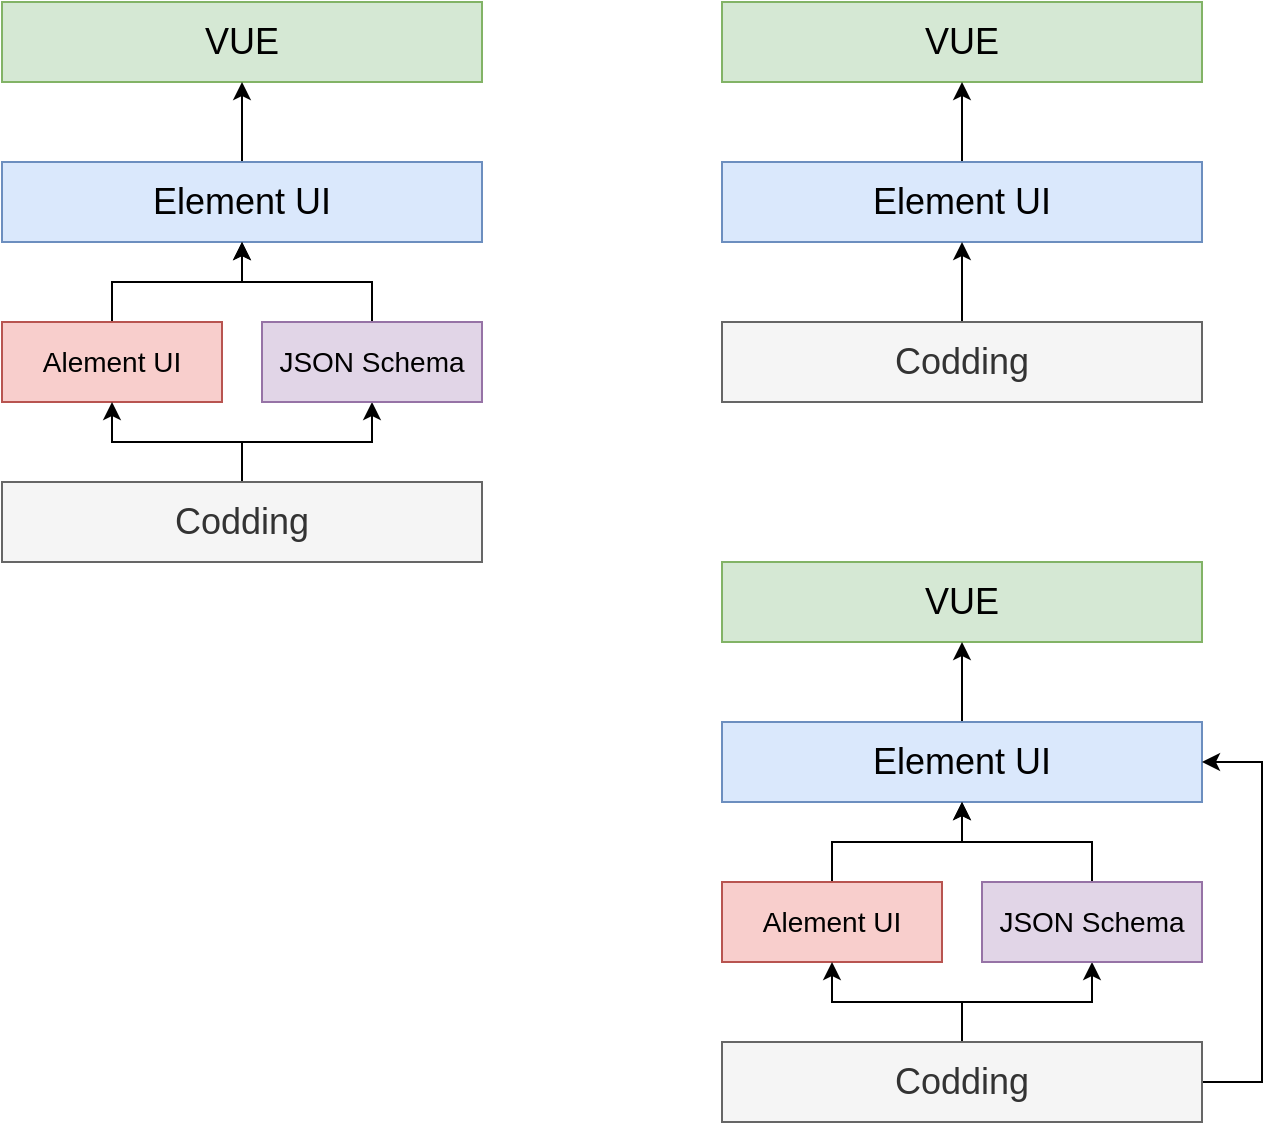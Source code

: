 <mxfile version="16.4.3" type="github">
  <diagram id="4LYyG6q3YgmMvTT7CwR-" name="Page-1">
    <mxGraphModel dx="2234" dy="1246" grid="1" gridSize="10" guides="1" tooltips="1" connect="1" arrows="1" fold="1" page="1" pageScale="1" pageWidth="827" pageHeight="1169" math="0" shadow="0">
      <root>
        <mxCell id="0" />
        <mxCell id="1" parent="0" />
        <mxCell id="w-JqTP9xmoRsm-LmLa4k-38" value="&lt;font style=&quot;font-size: 18px&quot;&gt;VUE&lt;/font&gt;" style="rounded=0;whiteSpace=wrap;html=1;fillColor=#d5e8d4;strokeColor=#82b366;" vertex="1" parent="1">
          <mxGeometry x="120" y="305" width="240" height="40" as="geometry" />
        </mxCell>
        <mxCell id="w-JqTP9xmoRsm-LmLa4k-39" value="" style="edgeStyle=orthogonalEdgeStyle;rounded=0;orthogonalLoop=1;jettySize=auto;html=1;" edge="1" parent="1" source="w-JqTP9xmoRsm-LmLa4k-40" target="w-JqTP9xmoRsm-LmLa4k-38">
          <mxGeometry relative="1" as="geometry" />
        </mxCell>
        <mxCell id="w-JqTP9xmoRsm-LmLa4k-40" value="&lt;font style=&quot;font-size: 18px&quot;&gt;Element UI&lt;/font&gt;" style="rounded=0;whiteSpace=wrap;html=1;fillColor=#dae8fc;strokeColor=#6c8ebf;" vertex="1" parent="1">
          <mxGeometry x="120" y="385" width="240" height="40" as="geometry" />
        </mxCell>
        <mxCell id="w-JqTP9xmoRsm-LmLa4k-41" value="" style="edgeStyle=orthogonalEdgeStyle;rounded=0;orthogonalLoop=1;jettySize=auto;html=1;" edge="1" parent="1" source="w-JqTP9xmoRsm-LmLa4k-42" target="w-JqTP9xmoRsm-LmLa4k-40">
          <mxGeometry relative="1" as="geometry" />
        </mxCell>
        <mxCell id="w-JqTP9xmoRsm-LmLa4k-42" value="&lt;font style=&quot;font-size: 14px&quot;&gt;Alement UI&lt;/font&gt;" style="rounded=0;whiteSpace=wrap;html=1;fillColor=#f8cecc;strokeColor=#b85450;" vertex="1" parent="1">
          <mxGeometry x="120" y="465" width="110" height="40" as="geometry" />
        </mxCell>
        <mxCell id="w-JqTP9xmoRsm-LmLa4k-43" value="" style="edgeStyle=orthogonalEdgeStyle;rounded=0;orthogonalLoop=1;jettySize=auto;html=1;" edge="1" parent="1" source="w-JqTP9xmoRsm-LmLa4k-45" target="w-JqTP9xmoRsm-LmLa4k-42">
          <mxGeometry relative="1" as="geometry" />
        </mxCell>
        <mxCell id="w-JqTP9xmoRsm-LmLa4k-44" value="" style="edgeStyle=orthogonalEdgeStyle;rounded=0;orthogonalLoop=1;jettySize=auto;html=1;" edge="1" parent="1" source="w-JqTP9xmoRsm-LmLa4k-45" target="w-JqTP9xmoRsm-LmLa4k-47">
          <mxGeometry relative="1" as="geometry" />
        </mxCell>
        <mxCell id="w-JqTP9xmoRsm-LmLa4k-45" value="&lt;font style=&quot;font-size: 18px&quot;&gt;Codding&lt;/font&gt;" style="rounded=0;whiteSpace=wrap;html=1;fillColor=#f5f5f5;strokeColor=#666666;fontColor=#333333;" vertex="1" parent="1">
          <mxGeometry x="120" y="545" width="240" height="40" as="geometry" />
        </mxCell>
        <mxCell id="w-JqTP9xmoRsm-LmLa4k-46" value="" style="edgeStyle=orthogonalEdgeStyle;rounded=0;orthogonalLoop=1;jettySize=auto;html=1;" edge="1" parent="1" source="w-JqTP9xmoRsm-LmLa4k-47" target="w-JqTP9xmoRsm-LmLa4k-40">
          <mxGeometry relative="1" as="geometry" />
        </mxCell>
        <mxCell id="w-JqTP9xmoRsm-LmLa4k-47" value="&lt;font style=&quot;font-size: 14px&quot;&gt;JSON Schema&lt;/font&gt;" style="rounded=0;whiteSpace=wrap;html=1;fillColor=#e1d5e7;strokeColor=#9673a6;" vertex="1" parent="1">
          <mxGeometry x="250" y="465" width="110" height="40" as="geometry" />
        </mxCell>
        <mxCell id="w-JqTP9xmoRsm-LmLa4k-48" value="&lt;font style=&quot;font-size: 18px&quot;&gt;VUE&lt;/font&gt;" style="rounded=0;whiteSpace=wrap;html=1;fillColor=#d5e8d4;strokeColor=#82b366;" vertex="1" parent="1">
          <mxGeometry x="480" y="305" width="240" height="40" as="geometry" />
        </mxCell>
        <mxCell id="w-JqTP9xmoRsm-LmLa4k-49" value="" style="edgeStyle=orthogonalEdgeStyle;rounded=0;orthogonalLoop=1;jettySize=auto;html=1;" edge="1" parent="1" source="w-JqTP9xmoRsm-LmLa4k-50" target="w-JqTP9xmoRsm-LmLa4k-48">
          <mxGeometry relative="1" as="geometry" />
        </mxCell>
        <mxCell id="w-JqTP9xmoRsm-LmLa4k-50" value="&lt;font style=&quot;font-size: 18px&quot;&gt;Element UI&lt;/font&gt;" style="rounded=0;whiteSpace=wrap;html=1;fillColor=#dae8fc;strokeColor=#6c8ebf;" vertex="1" parent="1">
          <mxGeometry x="480" y="385" width="240" height="40" as="geometry" />
        </mxCell>
        <mxCell id="w-JqTP9xmoRsm-LmLa4k-51" value="" style="edgeStyle=orthogonalEdgeStyle;rounded=0;orthogonalLoop=1;jettySize=auto;html=1;" edge="1" parent="1" source="w-JqTP9xmoRsm-LmLa4k-52" target="w-JqTP9xmoRsm-LmLa4k-50">
          <mxGeometry relative="1" as="geometry" />
        </mxCell>
        <mxCell id="w-JqTP9xmoRsm-LmLa4k-52" value="&lt;font style=&quot;font-size: 18px&quot;&gt;Codding&lt;/font&gt;" style="rounded=0;whiteSpace=wrap;html=1;fillColor=#f5f5f5;strokeColor=#666666;fontColor=#333333;" vertex="1" parent="1">
          <mxGeometry x="480" y="465" width="240" height="40" as="geometry" />
        </mxCell>
        <mxCell id="w-JqTP9xmoRsm-LmLa4k-53" value="&lt;font style=&quot;font-size: 18px&quot;&gt;VUE&lt;/font&gt;" style="rounded=0;whiteSpace=wrap;html=1;fillColor=#d5e8d4;strokeColor=#82b366;" vertex="1" parent="1">
          <mxGeometry x="480" y="585" width="240" height="40" as="geometry" />
        </mxCell>
        <mxCell id="w-JqTP9xmoRsm-LmLa4k-54" value="" style="edgeStyle=orthogonalEdgeStyle;rounded=0;orthogonalLoop=1;jettySize=auto;html=1;" edge="1" parent="1" source="w-JqTP9xmoRsm-LmLa4k-55" target="w-JqTP9xmoRsm-LmLa4k-53">
          <mxGeometry relative="1" as="geometry" />
        </mxCell>
        <mxCell id="w-JqTP9xmoRsm-LmLa4k-55" value="&lt;font style=&quot;font-size: 18px&quot;&gt;Element UI&lt;/font&gt;" style="rounded=0;whiteSpace=wrap;html=1;fillColor=#dae8fc;strokeColor=#6c8ebf;" vertex="1" parent="1">
          <mxGeometry x="480" y="665" width="240" height="40" as="geometry" />
        </mxCell>
        <mxCell id="w-JqTP9xmoRsm-LmLa4k-56" value="" style="edgeStyle=orthogonalEdgeStyle;rounded=0;orthogonalLoop=1;jettySize=auto;html=1;" edge="1" parent="1" source="w-JqTP9xmoRsm-LmLa4k-57" target="w-JqTP9xmoRsm-LmLa4k-55">
          <mxGeometry relative="1" as="geometry" />
        </mxCell>
        <mxCell id="w-JqTP9xmoRsm-LmLa4k-57" value="&lt;font style=&quot;font-size: 14px&quot;&gt;Alement UI&lt;/font&gt;" style="rounded=0;whiteSpace=wrap;html=1;fillColor=#f8cecc;strokeColor=#b85450;" vertex="1" parent="1">
          <mxGeometry x="480" y="745" width="110" height="40" as="geometry" />
        </mxCell>
        <mxCell id="w-JqTP9xmoRsm-LmLa4k-58" value="" style="edgeStyle=orthogonalEdgeStyle;rounded=0;orthogonalLoop=1;jettySize=auto;html=1;" edge="1" parent="1" source="w-JqTP9xmoRsm-LmLa4k-61" target="w-JqTP9xmoRsm-LmLa4k-57">
          <mxGeometry relative="1" as="geometry" />
        </mxCell>
        <mxCell id="w-JqTP9xmoRsm-LmLa4k-59" value="" style="edgeStyle=orthogonalEdgeStyle;rounded=0;orthogonalLoop=1;jettySize=auto;html=1;" edge="1" parent="1" source="w-JqTP9xmoRsm-LmLa4k-61" target="w-JqTP9xmoRsm-LmLa4k-63">
          <mxGeometry relative="1" as="geometry" />
        </mxCell>
        <mxCell id="w-JqTP9xmoRsm-LmLa4k-60" style="edgeStyle=orthogonalEdgeStyle;rounded=0;orthogonalLoop=1;jettySize=auto;html=1;exitX=1;exitY=0.5;exitDx=0;exitDy=0;entryX=1;entryY=0.5;entryDx=0;entryDy=0;" edge="1" parent="1" source="w-JqTP9xmoRsm-LmLa4k-61" target="w-JqTP9xmoRsm-LmLa4k-55">
          <mxGeometry relative="1" as="geometry">
            <Array as="points">
              <mxPoint x="750" y="845" />
              <mxPoint x="750" y="685" />
            </Array>
          </mxGeometry>
        </mxCell>
        <mxCell id="w-JqTP9xmoRsm-LmLa4k-61" value="&lt;font style=&quot;font-size: 18px&quot;&gt;Codding&lt;/font&gt;" style="rounded=0;whiteSpace=wrap;html=1;fillColor=#f5f5f5;strokeColor=#666666;fontColor=#333333;" vertex="1" parent="1">
          <mxGeometry x="480" y="825" width="240" height="40" as="geometry" />
        </mxCell>
        <mxCell id="w-JqTP9xmoRsm-LmLa4k-62" value="" style="edgeStyle=orthogonalEdgeStyle;rounded=0;orthogonalLoop=1;jettySize=auto;html=1;" edge="1" parent="1" source="w-JqTP9xmoRsm-LmLa4k-63" target="w-JqTP9xmoRsm-LmLa4k-55">
          <mxGeometry relative="1" as="geometry" />
        </mxCell>
        <mxCell id="w-JqTP9xmoRsm-LmLa4k-63" value="&lt;font style=&quot;font-size: 14px&quot;&gt;JSON Schema&lt;/font&gt;" style="rounded=0;whiteSpace=wrap;html=1;fillColor=#e1d5e7;strokeColor=#9673a6;" vertex="1" parent="1">
          <mxGeometry x="610" y="745" width="110" height="40" as="geometry" />
        </mxCell>
      </root>
    </mxGraphModel>
  </diagram>
</mxfile>
